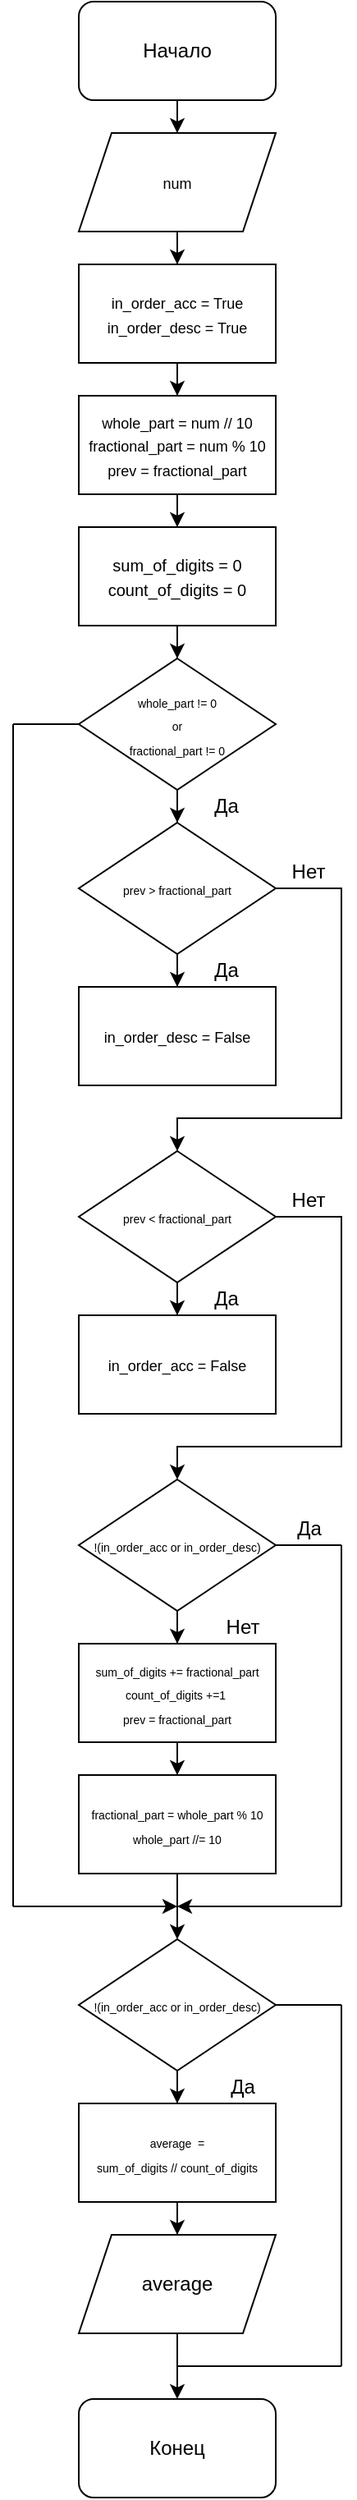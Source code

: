 <mxfile version="13.7.5" type="github">
  <diagram id="vmjNjt5R55gVxzUjnfc6" name="Page-1">
    <mxGraphModel dx="865" dy="460" grid="1" gridSize="10" guides="1" tooltips="1" connect="1" arrows="1" fold="1" page="1" pageScale="1" pageWidth="827" pageHeight="1169" math="0" shadow="0">
      <root>
        <mxCell id="0" />
        <mxCell id="1" parent="0" />
        <mxCell id="a82pPWIUnicryIryXYcl-17" value="" style="edgeStyle=orthogonalEdgeStyle;rounded=0;orthogonalLoop=1;jettySize=auto;html=1;" parent="1" source="a82pPWIUnicryIryXYcl-1" target="a82pPWIUnicryIryXYcl-2" edge="1">
          <mxGeometry relative="1" as="geometry" />
        </mxCell>
        <mxCell id="a82pPWIUnicryIryXYcl-1" value="" style="rounded=1;whiteSpace=wrap;html=1;" parent="1" vertex="1">
          <mxGeometry x="280" y="20" width="120" height="60" as="geometry" />
        </mxCell>
        <mxCell id="a82pPWIUnicryIryXYcl-22" value="" style="edgeStyle=orthogonalEdgeStyle;rounded=0;orthogonalLoop=1;jettySize=auto;html=1;" parent="1" source="a82pPWIUnicryIryXYcl-6" target="a82pPWIUnicryIryXYcl-21" edge="1">
          <mxGeometry relative="1" as="geometry" />
        </mxCell>
        <mxCell id="a82pPWIUnicryIryXYcl-6" value="" style="rounded=0;whiteSpace=wrap;html=1;shadow=0;" parent="1" vertex="1">
          <mxGeometry x="280" y="180" width="120" height="60" as="geometry" />
        </mxCell>
        <mxCell id="a82pPWIUnicryIryXYcl-20" value="" style="edgeStyle=orthogonalEdgeStyle;rounded=0;orthogonalLoop=1;jettySize=auto;html=1;" parent="1" source="a82pPWIUnicryIryXYcl-2" target="a82pPWIUnicryIryXYcl-6" edge="1">
          <mxGeometry relative="1" as="geometry" />
        </mxCell>
        <mxCell id="a82pPWIUnicryIryXYcl-2" value="&lt;font style=&quot;font-size: 9px&quot;&gt;num&lt;/font&gt;" style="shape=parallelogram;perimeter=parallelogramPerimeter;whiteSpace=wrap;html=1;fixedSize=1;shadow=0;" parent="1" vertex="1">
          <mxGeometry x="280" y="100" width="120" height="60" as="geometry" />
        </mxCell>
        <mxCell id="a82pPWIUnicryIryXYcl-11" value="&lt;font style=&quot;font-size: 9px&quot;&gt;in_order_acc = True&lt;br&gt;in_order_desc = True&lt;/font&gt;" style="text;html=1;strokeColor=none;fillColor=none;align=center;verticalAlign=middle;whiteSpace=wrap;rounded=0;shadow=0;" parent="1" vertex="1">
          <mxGeometry x="280" y="180" width="120" height="60" as="geometry" />
        </mxCell>
        <mxCell id="a82pPWIUnicryIryXYcl-25" value="" style="edgeStyle=orthogonalEdgeStyle;rounded=0;orthogonalLoop=1;jettySize=auto;html=1;" parent="1" source="a82pPWIUnicryIryXYcl-21" target="a82pPWIUnicryIryXYcl-24" edge="1">
          <mxGeometry relative="1" as="geometry" />
        </mxCell>
        <mxCell id="a82pPWIUnicryIryXYcl-21" value="&lt;font style=&quot;font-size: 9px&quot;&gt;whole_part = num // 10&lt;br&gt;fractional_part = num % 10&lt;br&gt;prev = fractional_part&lt;/font&gt;" style="rounded=0;whiteSpace=wrap;html=1;shadow=0;" parent="1" vertex="1">
          <mxGeometry x="280" y="260" width="120" height="60" as="geometry" />
        </mxCell>
        <mxCell id="a82pPWIUnicryIryXYcl-27" value="" style="edgeStyle=orthogonalEdgeStyle;rounded=0;orthogonalLoop=1;jettySize=auto;html=1;" parent="1" source="a82pPWIUnicryIryXYcl-24" target="a82pPWIUnicryIryXYcl-26" edge="1">
          <mxGeometry relative="1" as="geometry" />
        </mxCell>
        <mxCell id="a82pPWIUnicryIryXYcl-24" value="&lt;font size=&quot;1&quot;&gt;sum_of_digits = 0&lt;br&gt;count_of_digits = 0&lt;br&gt;&lt;/font&gt;" style="rounded=0;whiteSpace=wrap;html=1;shadow=0;" parent="1" vertex="1">
          <mxGeometry x="280" y="340" width="120" height="60" as="geometry" />
        </mxCell>
        <mxCell id="k7usKjHbY5VaeDFLSovS-5" value="" style="edgeStyle=orthogonalEdgeStyle;rounded=0;orthogonalLoop=1;jettySize=auto;html=1;" edge="1" parent="1" source="a82pPWIUnicryIryXYcl-26" target="k7usKjHbY5VaeDFLSovS-4">
          <mxGeometry relative="1" as="geometry" />
        </mxCell>
        <mxCell id="a82pPWIUnicryIryXYcl-26" value="" style="rhombus;whiteSpace=wrap;html=1;rounded=0;shadow=0;" parent="1" vertex="1">
          <mxGeometry x="280" y="420" width="120" height="80" as="geometry" />
        </mxCell>
        <mxCell id="a82pPWIUnicryIryXYcl-30" value="Да" style="text;html=1;strokeColor=none;fillColor=none;align=center;verticalAlign=middle;whiteSpace=wrap;rounded=0;shadow=0;" parent="1" vertex="1">
          <mxGeometry x="350" y="500" width="40" height="20" as="geometry" />
        </mxCell>
        <mxCell id="k7usKjHbY5VaeDFLSovS-1" value="Начало" style="text;html=1;strokeColor=none;fillColor=none;align=center;verticalAlign=middle;whiteSpace=wrap;rounded=0;shadow=0;" vertex="1" parent="1">
          <mxGeometry x="320" y="40" width="40" height="20" as="geometry" />
        </mxCell>
        <mxCell id="k7usKjHbY5VaeDFLSovS-2" value="&lt;font style=&quot;font-size: 7px&quot;&gt;whole_part != 0&lt;br&gt;or&lt;br&gt;fractional_part != 0&lt;br&gt;&lt;/font&gt;" style="text;html=1;strokeColor=none;fillColor=none;align=center;verticalAlign=middle;whiteSpace=wrap;rounded=0;shadow=0;" vertex="1" parent="1">
          <mxGeometry x="295" y="430" width="90" height="60" as="geometry" />
        </mxCell>
        <mxCell id="k7usKjHbY5VaeDFLSovS-8" value="" style="edgeStyle=orthogonalEdgeStyle;rounded=0;orthogonalLoop=1;jettySize=auto;html=1;" edge="1" parent="1" source="k7usKjHbY5VaeDFLSovS-4" target="k7usKjHbY5VaeDFLSovS-7">
          <mxGeometry relative="1" as="geometry" />
        </mxCell>
        <mxCell id="k7usKjHbY5VaeDFLSovS-13" value="" style="edgeStyle=orthogonalEdgeStyle;rounded=0;orthogonalLoop=1;jettySize=auto;html=1;entryX=0.5;entryY=0;entryDx=0;entryDy=0;" edge="1" parent="1" source="k7usKjHbY5VaeDFLSovS-4" target="k7usKjHbY5VaeDFLSovS-12">
          <mxGeometry relative="1" as="geometry">
            <Array as="points">
              <mxPoint x="440" y="560" />
              <mxPoint x="440" y="700" />
              <mxPoint x="340" y="700" />
            </Array>
          </mxGeometry>
        </mxCell>
        <mxCell id="k7usKjHbY5VaeDFLSovS-4" value="" style="rhombus;whiteSpace=wrap;html=1;rounded=0;shadow=0;" vertex="1" parent="1">
          <mxGeometry x="280" y="520" width="120" height="80" as="geometry" />
        </mxCell>
        <mxCell id="k7usKjHbY5VaeDFLSovS-6" value="&lt;font style=&quot;font-size: 7px&quot;&gt;prev &amp;gt; fractional_part&lt;/font&gt;" style="text;html=1;strokeColor=none;fillColor=none;align=center;verticalAlign=middle;whiteSpace=wrap;rounded=0;shadow=0;" vertex="1" parent="1">
          <mxGeometry x="300" y="530" width="80" height="60" as="geometry" />
        </mxCell>
        <mxCell id="k7usKjHbY5VaeDFLSovS-7" value="&lt;font style=&quot;font-size: 9px&quot;&gt;in_order_desc = False&lt;/font&gt;" style="whiteSpace=wrap;html=1;rounded=0;shadow=0;" vertex="1" parent="1">
          <mxGeometry x="280" y="620" width="120" height="60" as="geometry" />
        </mxCell>
        <mxCell id="k7usKjHbY5VaeDFLSovS-9" value="Да" style="text;html=1;strokeColor=none;fillColor=none;align=center;verticalAlign=middle;whiteSpace=wrap;rounded=0;shadow=0;" vertex="1" parent="1">
          <mxGeometry x="350" y="600" width="40" height="20" as="geometry" />
        </mxCell>
        <mxCell id="k7usKjHbY5VaeDFLSovS-16" value="" style="edgeStyle=orthogonalEdgeStyle;rounded=0;orthogonalLoop=1;jettySize=auto;html=1;" edge="1" parent="1" source="k7usKjHbY5VaeDFLSovS-12" target="k7usKjHbY5VaeDFLSovS-15">
          <mxGeometry relative="1" as="geometry" />
        </mxCell>
        <mxCell id="k7usKjHbY5VaeDFLSovS-20" value="" style="edgeStyle=orthogonalEdgeStyle;rounded=0;orthogonalLoop=1;jettySize=auto;html=1;" edge="1" parent="1" source="k7usKjHbY5VaeDFLSovS-12" target="k7usKjHbY5VaeDFLSovS-19">
          <mxGeometry relative="1" as="geometry">
            <Array as="points">
              <mxPoint x="440" y="760" />
              <mxPoint x="440" y="900" />
              <mxPoint x="340" y="900" />
            </Array>
          </mxGeometry>
        </mxCell>
        <mxCell id="k7usKjHbY5VaeDFLSovS-12" value="&lt;span style=&quot;font-size: 7px&quot;&gt;prev &amp;lt; fractional_part&lt;/span&gt;" style="rhombus;whiteSpace=wrap;html=1;rounded=0;shadow=0;" vertex="1" parent="1">
          <mxGeometry x="280" y="720" width="120" height="80" as="geometry" />
        </mxCell>
        <mxCell id="k7usKjHbY5VaeDFLSovS-14" value="Нет" style="text;html=1;strokeColor=none;fillColor=none;align=center;verticalAlign=middle;whiteSpace=wrap;rounded=0;shadow=0;" vertex="1" parent="1">
          <mxGeometry x="400" y="540" width="40" height="20" as="geometry" />
        </mxCell>
        <mxCell id="k7usKjHbY5VaeDFLSovS-15" value="&lt;span style=&quot;font-size: 9px&quot;&gt;in_order_acc = False&lt;/span&gt;" style="whiteSpace=wrap;html=1;rounded=0;shadow=0;" vertex="1" parent="1">
          <mxGeometry x="280" y="820" width="120" height="60" as="geometry" />
        </mxCell>
        <mxCell id="k7usKjHbY5VaeDFLSovS-26" value="" style="edgeStyle=orthogonalEdgeStyle;rounded=0;orthogonalLoop=1;jettySize=auto;html=1;" edge="1" parent="1" source="k7usKjHbY5VaeDFLSovS-19" target="k7usKjHbY5VaeDFLSovS-25">
          <mxGeometry relative="1" as="geometry" />
        </mxCell>
        <mxCell id="k7usKjHbY5VaeDFLSovS-19" value="&lt;span style=&quot;font-size: 7px&quot;&gt;!(in_order_acc or in_order_desc)&lt;/span&gt;" style="rhombus;whiteSpace=wrap;html=1;rounded=0;shadow=0;" vertex="1" parent="1">
          <mxGeometry x="280" y="920" width="120" height="80" as="geometry" />
        </mxCell>
        <mxCell id="k7usKjHbY5VaeDFLSovS-21" value="Нет" style="text;html=1;strokeColor=none;fillColor=none;align=center;verticalAlign=middle;whiteSpace=wrap;rounded=0;shadow=0;" vertex="1" parent="1">
          <mxGeometry x="400" y="740" width="40" height="20" as="geometry" />
        </mxCell>
        <mxCell id="k7usKjHbY5VaeDFLSovS-22" value="Да" style="text;html=1;strokeColor=none;fillColor=none;align=center;verticalAlign=middle;whiteSpace=wrap;rounded=0;shadow=0;" vertex="1" parent="1">
          <mxGeometry x="350" y="800" width="40" height="20" as="geometry" />
        </mxCell>
        <mxCell id="k7usKjHbY5VaeDFLSovS-24" value="Да" style="text;html=1;align=center;verticalAlign=middle;resizable=0;points=[];autosize=1;" vertex="1" parent="1">
          <mxGeometry x="405" y="940" width="30" height="20" as="geometry" />
        </mxCell>
        <mxCell id="k7usKjHbY5VaeDFLSovS-29" value="" style="edgeStyle=orthogonalEdgeStyle;rounded=0;orthogonalLoop=1;jettySize=auto;html=1;" edge="1" parent="1" source="k7usKjHbY5VaeDFLSovS-25" target="k7usKjHbY5VaeDFLSovS-28">
          <mxGeometry relative="1" as="geometry" />
        </mxCell>
        <mxCell id="k7usKjHbY5VaeDFLSovS-25" value="&lt;font style=&quot;font-size: 7px&quot;&gt;sum_of_digits += fractional_part&lt;br&gt;count_of_digits +=1&amp;nbsp;&lt;br&gt;prev = fractional_part&lt;/font&gt;" style="whiteSpace=wrap;html=1;rounded=0;shadow=0;" vertex="1" parent="1">
          <mxGeometry x="280" y="1020" width="120" height="60" as="geometry" />
        </mxCell>
        <mxCell id="k7usKjHbY5VaeDFLSovS-27" value="Нет" style="text;html=1;strokeColor=none;fillColor=none;align=center;verticalAlign=middle;whiteSpace=wrap;rounded=0;shadow=0;" vertex="1" parent="1">
          <mxGeometry x="360" y="1000" width="40" height="20" as="geometry" />
        </mxCell>
        <mxCell id="k7usKjHbY5VaeDFLSovS-31" value="" style="edgeStyle=orthogonalEdgeStyle;rounded=0;orthogonalLoop=1;jettySize=auto;html=1;" edge="1" parent="1" source="k7usKjHbY5VaeDFLSovS-28" target="k7usKjHbY5VaeDFLSovS-30">
          <mxGeometry relative="1" as="geometry" />
        </mxCell>
        <mxCell id="k7usKjHbY5VaeDFLSovS-28" value="&lt;font style=&quot;font-size: 7px&quot;&gt;fractional_part = whole_part % 10&lt;br&gt;whole_part //= 10&lt;br&gt;&lt;/font&gt;" style="whiteSpace=wrap;html=1;rounded=0;shadow=0;" vertex="1" parent="1">
          <mxGeometry x="280" y="1100" width="120" height="60" as="geometry" />
        </mxCell>
        <mxCell id="k7usKjHbY5VaeDFLSovS-42" value="" style="edgeStyle=orthogonalEdgeStyle;rounded=0;orthogonalLoop=1;jettySize=auto;html=1;" edge="1" parent="1" source="k7usKjHbY5VaeDFLSovS-30" target="k7usKjHbY5VaeDFLSovS-41">
          <mxGeometry relative="1" as="geometry" />
        </mxCell>
        <mxCell id="k7usKjHbY5VaeDFLSovS-30" value="&lt;font style=&quot;font-size: 7px&quot;&gt;!(in_order_acc or in_order_desc)&lt;/font&gt;" style="rhombus;whiteSpace=wrap;html=1;rounded=0;shadow=0;" vertex="1" parent="1">
          <mxGeometry x="280" y="1200" width="120" height="80" as="geometry" />
        </mxCell>
        <mxCell id="k7usKjHbY5VaeDFLSovS-33" value="" style="endArrow=none;html=1;" edge="1" parent="1">
          <mxGeometry width="50" height="50" relative="1" as="geometry">
            <mxPoint x="400" y="960" as="sourcePoint" />
            <mxPoint x="440" y="960" as="targetPoint" />
          </mxGeometry>
        </mxCell>
        <mxCell id="k7usKjHbY5VaeDFLSovS-34" value="" style="endArrow=none;html=1;" edge="1" parent="1">
          <mxGeometry width="50" height="50" relative="1" as="geometry">
            <mxPoint x="440" y="1180" as="sourcePoint" />
            <mxPoint x="440" y="960" as="targetPoint" />
            <Array as="points" />
          </mxGeometry>
        </mxCell>
        <mxCell id="k7usKjHbY5VaeDFLSovS-37" value="" style="endArrow=classic;html=1;" edge="1" parent="1">
          <mxGeometry width="50" height="50" relative="1" as="geometry">
            <mxPoint x="440" y="1180" as="sourcePoint" />
            <mxPoint x="340" y="1180" as="targetPoint" />
          </mxGeometry>
        </mxCell>
        <mxCell id="k7usKjHbY5VaeDFLSovS-38" value="" style="endArrow=none;html=1;entryX=0;entryY=0.5;entryDx=0;entryDy=0;" edge="1" parent="1" target="a82pPWIUnicryIryXYcl-26">
          <mxGeometry width="50" height="50" relative="1" as="geometry">
            <mxPoint x="240" y="460" as="sourcePoint" />
            <mxPoint x="530" y="540" as="targetPoint" />
          </mxGeometry>
        </mxCell>
        <mxCell id="k7usKjHbY5VaeDFLSovS-39" value="" style="endArrow=none;html=1;" edge="1" parent="1">
          <mxGeometry width="50" height="50" relative="1" as="geometry">
            <mxPoint x="240" y="1180" as="sourcePoint" />
            <mxPoint x="240" y="460" as="targetPoint" />
          </mxGeometry>
        </mxCell>
        <mxCell id="k7usKjHbY5VaeDFLSovS-40" value="" style="endArrow=classic;html=1;" edge="1" parent="1">
          <mxGeometry width="50" height="50" relative="1" as="geometry">
            <mxPoint x="240" y="1180" as="sourcePoint" />
            <mxPoint x="340" y="1180" as="targetPoint" />
          </mxGeometry>
        </mxCell>
        <mxCell id="k7usKjHbY5VaeDFLSovS-44" value="" style="edgeStyle=orthogonalEdgeStyle;rounded=0;orthogonalLoop=1;jettySize=auto;html=1;" edge="1" parent="1" source="k7usKjHbY5VaeDFLSovS-41" target="k7usKjHbY5VaeDFLSovS-43">
          <mxGeometry relative="1" as="geometry" />
        </mxCell>
        <mxCell id="k7usKjHbY5VaeDFLSovS-41" value="&lt;font style=&quot;font-size: 7px&quot;&gt;average&amp;nbsp; = &lt;br&gt;sum_of_digits // count_of_digits&lt;/font&gt;" style="whiteSpace=wrap;html=1;rounded=0;shadow=0;" vertex="1" parent="1">
          <mxGeometry x="280" y="1300" width="120" height="60" as="geometry" />
        </mxCell>
        <mxCell id="k7usKjHbY5VaeDFLSovS-43" value="average" style="shape=parallelogram;perimeter=parallelogramPerimeter;whiteSpace=wrap;html=1;fixedSize=1;rounded=0;shadow=0;" vertex="1" parent="1">
          <mxGeometry x="280" y="1380" width="120" height="60" as="geometry" />
        </mxCell>
        <mxCell id="k7usKjHbY5VaeDFLSovS-45" value="Да" style="text;html=1;strokeColor=none;fillColor=none;align=center;verticalAlign=middle;whiteSpace=wrap;rounded=0;shadow=0;" vertex="1" parent="1">
          <mxGeometry x="360" y="1280" width="40" height="20" as="geometry" />
        </mxCell>
        <mxCell id="k7usKjHbY5VaeDFLSovS-46" value="Конец" style="rounded=1;whiteSpace=wrap;html=1;shadow=0;" vertex="1" parent="1">
          <mxGeometry x="280" y="1480" width="120" height="60" as="geometry" />
        </mxCell>
        <mxCell id="k7usKjHbY5VaeDFLSovS-47" value="" style="endArrow=none;html=1;exitX=1;exitY=0.5;exitDx=0;exitDy=0;" edge="1" parent="1" source="k7usKjHbY5VaeDFLSovS-30">
          <mxGeometry width="50" height="50" relative="1" as="geometry">
            <mxPoint x="410" y="1240" as="sourcePoint" />
            <mxPoint x="440" y="1240" as="targetPoint" />
          </mxGeometry>
        </mxCell>
        <mxCell id="k7usKjHbY5VaeDFLSovS-48" value="" style="endArrow=none;html=1;" edge="1" parent="1">
          <mxGeometry width="50" height="50" relative="1" as="geometry">
            <mxPoint x="440" y="1460" as="sourcePoint" />
            <mxPoint x="440" y="1240" as="targetPoint" />
          </mxGeometry>
        </mxCell>
        <mxCell id="k7usKjHbY5VaeDFLSovS-49" value="" style="endArrow=none;html=1;" edge="1" parent="1">
          <mxGeometry width="50" height="50" relative="1" as="geometry">
            <mxPoint x="340" y="1460" as="sourcePoint" />
            <mxPoint x="440" y="1460" as="targetPoint" />
          </mxGeometry>
        </mxCell>
        <mxCell id="k7usKjHbY5VaeDFLSovS-50" value="" style="endArrow=classic;html=1;entryX=0.5;entryY=0;entryDx=0;entryDy=0;" edge="1" parent="1" target="k7usKjHbY5VaeDFLSovS-46">
          <mxGeometry width="50" height="50" relative="1" as="geometry">
            <mxPoint x="340" y="1460" as="sourcePoint" />
            <mxPoint x="540" y="1300" as="targetPoint" />
          </mxGeometry>
        </mxCell>
        <mxCell id="k7usKjHbY5VaeDFLSovS-51" value="" style="endArrow=none;html=1;exitX=0.5;exitY=1;exitDx=0;exitDy=0;" edge="1" parent="1" source="k7usKjHbY5VaeDFLSovS-43">
          <mxGeometry width="50" height="50" relative="1" as="geometry">
            <mxPoint x="490" y="1350" as="sourcePoint" />
            <mxPoint x="340" y="1460" as="targetPoint" />
          </mxGeometry>
        </mxCell>
      </root>
    </mxGraphModel>
  </diagram>
</mxfile>
